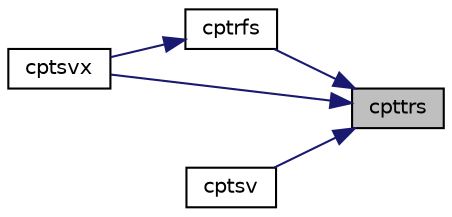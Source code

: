 digraph "cpttrs"
{
 // LATEX_PDF_SIZE
  edge [fontname="Helvetica",fontsize="10",labelfontname="Helvetica",labelfontsize="10"];
  node [fontname="Helvetica",fontsize="10",shape=record];
  rankdir="RL";
  Node1 [label="cpttrs",height=0.2,width=0.4,color="black", fillcolor="grey75", style="filled", fontcolor="black",tooltip="CPTTRS"];
  Node1 -> Node2 [dir="back",color="midnightblue",fontsize="10",style="solid",fontname="Helvetica"];
  Node2 [label="cptrfs",height=0.2,width=0.4,color="black", fillcolor="white", style="filled",URL="$cptrfs_8f.html#a2d92211a4a19cad8b7c36d9aa1602069",tooltip="CPTRFS"];
  Node2 -> Node3 [dir="back",color="midnightblue",fontsize="10",style="solid",fontname="Helvetica"];
  Node3 [label="cptsvx",height=0.2,width=0.4,color="black", fillcolor="white", style="filled",URL="$cptsvx_8f.html#a32f573f1f8ee1da3094e15474bbcc0fe",tooltip="CPTSVX computes the solution to system of linear equations A * X = B for PT matrices"];
  Node1 -> Node4 [dir="back",color="midnightblue",fontsize="10",style="solid",fontname="Helvetica"];
  Node4 [label="cptsv",height=0.2,width=0.4,color="black", fillcolor="white", style="filled",URL="$cptsv_8f.html#ab2cf9c94b022c5350b6c5b6bcd2744e8",tooltip="CPTSV computes the solution to system of linear equations A * X = B for PT matrices"];
  Node1 -> Node3 [dir="back",color="midnightblue",fontsize="10",style="solid",fontname="Helvetica"];
}
